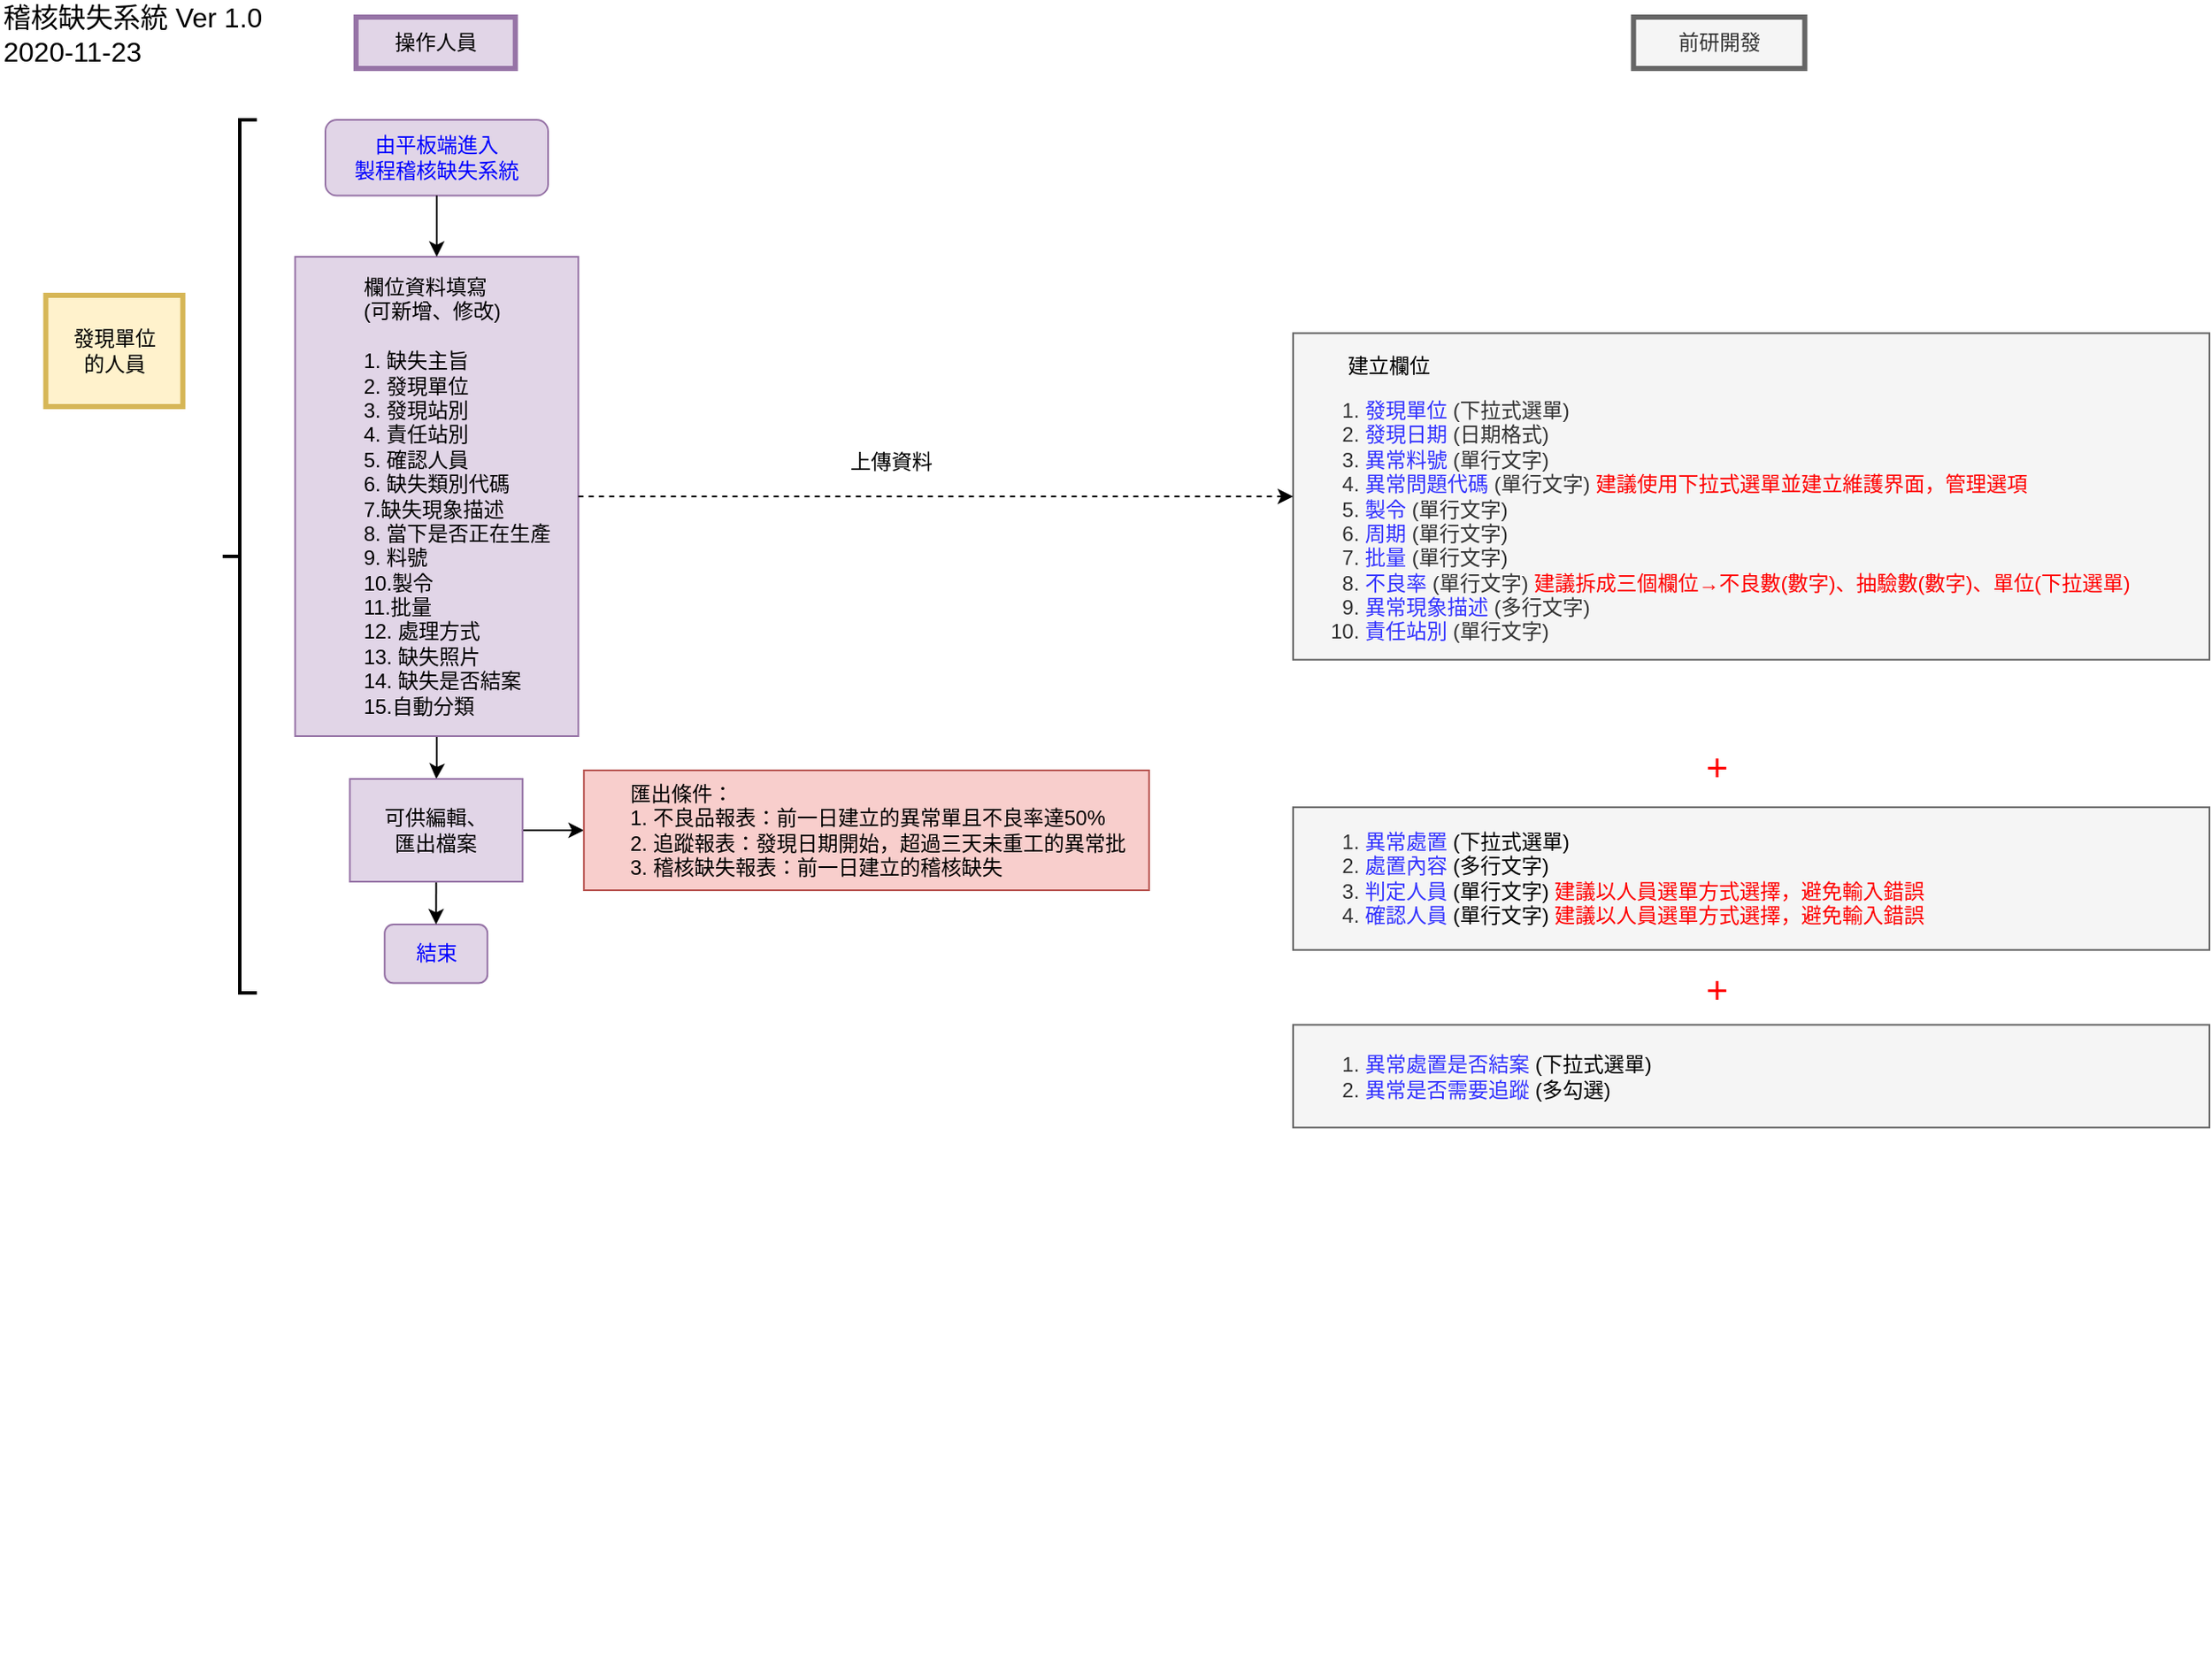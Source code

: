 <mxfile version="13.10.0" type="github"><diagram id="i-t6SUX_k5mnQpyT5lP1" name="Page-1"><mxGraphModel dx="1178" dy="588" grid="1" gridSize="10" guides="1" tooltips="1" connect="1" arrows="1" fold="1" page="1" pageScale="1" pageWidth="827" pageHeight="1169" math="0" shadow="0"><root><mxCell id="0"/><mxCell id="1" parent="0"/><mxCell id="q7pfzRahwFJ0-le26uqx-1" value="前研開發" style="text;html=1;strokeColor=#666666;fillColor=#f5f5f5;align=center;verticalAlign=middle;whiteSpace=wrap;rounded=0;strokeWidth=3;fontColor=#333333;" vertex="1" parent="1"><mxGeometry x="993.75" y="50.0" width="100" height="30" as="geometry"/></mxCell><mxCell id="q7pfzRahwFJ0-le26uqx-2" value="&lt;span lang=&quot;EN-US&quot; style=&quot;font-size: 16px&quot;&gt;&lt;span class=&quot;926482506-07022020&quot; style=&quot;font-size: 16px&quot;&gt;稽核缺失系統&amp;nbsp;&lt;/span&gt;&lt;/span&gt;Ver 1.0&lt;br style=&quot;font-size: 16px&quot;&gt;2020-11-23" style="text;html=1;align=left;verticalAlign=middle;resizable=0;points=[];autosize=1;fontSize=16;" vertex="1" parent="1"><mxGeometry x="40" y="40" width="170" height="40" as="geometry"/></mxCell><mxCell id="q7pfzRahwFJ0-le26uqx-3" value="操作人員" style="rounded=0;whiteSpace=wrap;html=1;align=center;labelBorderColor=none;fillColor=#e1d5e7;strokeColor=#9673a6;strokeWidth=3;" vertex="1" parent="1"><mxGeometry x="247.88" y="50.0" width="93" height="30" as="geometry"/></mxCell><mxCell id="q7pfzRahwFJ0-le26uqx-4" value="上傳資料" style="text;html=1;align=center;verticalAlign=middle;resizable=0;points=[];autosize=1;fontColor=#000000;" vertex="1" parent="1"><mxGeometry x="530" y="300" width="60" height="20" as="geometry"/></mxCell><mxCell id="q7pfzRahwFJ0-le26uqx-5" value="發現單位&lt;br&gt;的人員" style="text;html=1;strokeColor=#d6b656;fillColor=#fff2cc;align=center;verticalAlign=middle;whiteSpace=wrap;rounded=0;strokeWidth=3;" vertex="1" parent="1"><mxGeometry x="66.75" y="212.5" width="80" height="65" as="geometry"/></mxCell><mxCell id="q7pfzRahwFJ0-le26uqx-8" value="&lt;font color=&quot;#0000ff&quot;&gt;由平板端進入&lt;br&gt;製程稽核缺失系統&lt;/font&gt;" style="rounded=1;whiteSpace=wrap;html=1;strokeColor=#9673a6;strokeWidth=1;align=center;fillColor=#e1d5e7;" vertex="1" parent="1"><mxGeometry x="230" y="110" width="130" height="44.26" as="geometry"/></mxCell><mxCell id="q7pfzRahwFJ0-le26uqx-10" value="&lt;div&gt;&lt;span style=&quot;color: rgb(0 , 0 , 0)&quot;&gt;&amp;nbsp; &amp;nbsp; &amp;nbsp; &amp;nbsp;&amp;nbsp;&lt;/span&gt;&lt;/div&gt;&lt;div&gt;&lt;span style=&quot;color: rgb(0 , 0 , 0)&quot;&gt;&amp;nbsp; &amp;nbsp; &amp;nbsp; &amp;nbsp; &amp;nbsp;建立欄位&lt;/span&gt;&lt;font color=&quot;#3333ff&quot;&gt;&lt;br&gt;&lt;/font&gt;&lt;/div&gt;&lt;ol&gt;&lt;li&gt;&lt;font color=&quot;#3333ff&quot;&gt;發現單位&lt;/font&gt;&lt;font color=&quot;#0000ff&quot;&gt; &lt;/font&gt;(下拉式選單)&lt;/li&gt;&lt;li&gt;&lt;font color=&quot;#3333ff&quot;&gt;發現日期&lt;/font&gt; (日期格式)&lt;/li&gt;&lt;li&gt;&lt;font color=&quot;#3333ff&quot;&gt;異常料號&lt;/font&gt; (單行文字)&lt;/li&gt;&lt;li&gt;&lt;font color=&quot;#3333ff&quot;&gt;異常問題代碼&lt;/font&gt; (單行文字) &lt;font color=&quot;#ff0000&quot;&gt;建議使用下拉式選單並建立維護界面，管理選項&lt;/font&gt;&lt;span lang=&quot;EN-US&quot;&gt;&lt;/span&gt;&lt;/li&gt;&lt;li&gt;&lt;font color=&quot;#3333ff&quot;&gt;製令&lt;/font&gt; (單行文字)&lt;/li&gt;&lt;li&gt;&lt;font color=&quot;#3333ff&quot;&gt;周期&lt;/font&gt; (單行文字)&lt;/li&gt;&lt;li&gt;&lt;font color=&quot;#3333ff&quot;&gt;批量&lt;/font&gt; (單行文字)&lt;/li&gt;&lt;li&gt;&lt;font color=&quot;#3333ff&quot;&gt;不良率&lt;/font&gt; (單行文字) &lt;font color=&quot;#ff0000&quot;&gt;建議拆成三個欄位→不良數&lt;span lang=&quot;EN-US&quot;&gt;(&lt;/span&gt;數字&lt;span lang=&quot;EN-US&quot;&gt;)&lt;/span&gt;、抽驗數&lt;span lang=&quot;EN-US&quot;&gt;(&lt;/span&gt;數字&lt;span lang=&quot;EN-US&quot;&gt;)&lt;/span&gt;、單位&lt;span lang=&quot;EN-US&quot;&gt;(&lt;/span&gt;下拉選單&lt;/font&gt;&lt;span lang=&quot;EN-US&quot;&gt;&lt;font color=&quot;#ff0000&quot;&gt;)&lt;/font&gt;&lt;/span&gt;&lt;/li&gt;&lt;li&gt;&lt;font color=&quot;#3333ff&quot;&gt;異常現象描述&lt;/font&gt; (多行文字)&lt;/li&gt;&lt;li&gt;&lt;font color=&quot;#3333ff&quot;&gt;責任站別&lt;/font&gt; (單行文字)&lt;/li&gt;&lt;/ol&gt;" style="rounded=0;whiteSpace=wrap;html=1;strokeColor=#666666;strokeWidth=1;fontSize=12;align=left;fillColor=#f5f5f5;fontColor=#333333;" vertex="1" parent="1"><mxGeometry x="795" y="234.63" width="535" height="190.74" as="geometry"/></mxCell><mxCell id="q7pfzRahwFJ0-le26uqx-51" style="edgeStyle=orthogonalEdgeStyle;rounded=0;orthogonalLoop=1;jettySize=auto;html=1;exitX=0.5;exitY=1;exitDx=0;exitDy=0;" edge="1" parent="1" source="q7pfzRahwFJ0-le26uqx-14" target="q7pfzRahwFJ0-le26uqx-50"><mxGeometry relative="1" as="geometry"/></mxCell><mxCell id="q7pfzRahwFJ0-le26uqx-14" value="&lt;blockquote style=&quot;margin: 0 0 0 40px ; border: none ; padding: 0px&quot;&gt;&lt;div style=&quot;text-align: left&quot;&gt;&lt;span&gt;欄位資料填寫&lt;/span&gt;&lt;/div&gt;&lt;div style=&quot;text-align: left&quot;&gt;&lt;span&gt;(可新增、修改)&lt;/span&gt;&lt;/div&gt;&lt;div style=&quot;text-align: left&quot;&gt;&lt;span&gt;&lt;br&gt;&lt;/span&gt;&lt;/div&gt;&lt;div style=&quot;text-align: left&quot;&gt;&lt;span&gt;1. 缺失主旨&lt;/span&gt;&lt;/div&gt;&lt;div style=&quot;text-align: left&quot;&gt;&lt;span&gt;2. 發現單位&lt;/span&gt;&lt;/div&gt;&lt;div style=&quot;text-align: left&quot;&gt;&lt;span&gt;3. 發現站別&lt;/span&gt;&lt;/div&gt;&lt;div style=&quot;text-align: left&quot;&gt;&lt;span&gt;4. 責任站別&lt;/span&gt;&lt;/div&gt;&lt;div style=&quot;text-align: left&quot;&gt;&lt;span&gt;5. 確認人員&lt;/span&gt;&lt;/div&gt;&lt;div style=&quot;text-align: left&quot;&gt;&lt;span&gt;6. 缺失類別代碼&lt;/span&gt;&lt;/div&gt;&lt;div style=&quot;text-align: left&quot;&gt;&lt;span&gt;7.缺失現象描述&lt;/span&gt;&lt;/div&gt;&lt;div style=&quot;text-align: left&quot;&gt;8. 當下是否正在生產&lt;/div&gt;&lt;div style=&quot;text-align: left&quot;&gt;9. 料號&lt;/div&gt;&lt;div style=&quot;text-align: left&quot;&gt;10.製令&lt;/div&gt;&lt;div style=&quot;text-align: left&quot;&gt;11.批量&lt;/div&gt;&lt;div style=&quot;text-align: left&quot;&gt;12. 處理方式&lt;/div&gt;&lt;div style=&quot;text-align: left&quot;&gt;13. 缺失照片&lt;/div&gt;&lt;div style=&quot;text-align: left&quot;&gt;14. 缺失是否結案&lt;/div&gt;&lt;div style=&quot;text-align: left&quot;&gt;15.自動分類&lt;/div&gt;&lt;/blockquote&gt;" style="rounded=0;whiteSpace=wrap;html=1;align=center;labelBorderColor=none;fillColor=#e1d5e7;strokeColor=#9673a6;spacingLeft=-15;" vertex="1" parent="1"><mxGeometry x="212.31" y="190" width="165.37" height="280" as="geometry"/></mxCell><mxCell id="q7pfzRahwFJ0-le26uqx-16" style="edgeStyle=orthogonalEdgeStyle;rounded=0;orthogonalLoop=1;jettySize=auto;html=1;exitX=0.5;exitY=1;exitDx=0;exitDy=0;entryX=0.5;entryY=0;entryDx=0;entryDy=0;" edge="1" parent="1" source="q7pfzRahwFJ0-le26uqx-8" target="q7pfzRahwFJ0-le26uqx-14"><mxGeometry relative="1" as="geometry"><mxPoint x="294.26" y="194.26" as="sourcePoint"/><mxPoint x="294.25" y="207" as="targetPoint"/></mxGeometry></mxCell><mxCell id="q7pfzRahwFJ0-le26uqx-17" value="" style="strokeWidth=2;html=1;shape=mxgraph.flowchart.annotation_2;align=left;labelPosition=right;pointerEvents=1;" vertex="1" parent="1"><mxGeometry x="170" y="110" width="20" height="510" as="geometry"/></mxCell><mxCell id="q7pfzRahwFJ0-le26uqx-33" style="edgeStyle=orthogonalEdgeStyle;rounded=0;orthogonalLoop=1;jettySize=auto;html=1;exitX=1;exitY=0.5;exitDx=0;exitDy=0;entryX=0;entryY=0.5;entryDx=0;entryDy=0;" edge="1" parent="1" source="q7pfzRahwFJ0-le26uqx-50" target="q7pfzRahwFJ0-le26uqx-35"><mxGeometry relative="1" as="geometry"><mxPoint x="356.76" y="519.005" as="sourcePoint"/><mxPoint x="383.79" y="533.49" as="targetPoint"/></mxGeometry></mxCell><mxCell id="q7pfzRahwFJ0-le26uqx-35" value="&lt;blockquote style=&quot;margin: 0 0 0 40px ; border: none ; padding: 0px&quot;&gt;&lt;div&gt;匯出條件：&lt;/div&gt;&lt;div&gt;&lt;span lang=&quot;EN-US&quot; style=&quot;text-indent: 24pt ; font-family: , sans-serif&quot;&gt;1.&amp;nbsp;&lt;/span&gt;&lt;span style=&quot;text-indent: 24pt ; font-family: , sans-serif&quot;&gt;不良品報表：前一日建立的異常單且不良率達&lt;span lang=&quot;EN-US&quot;&gt;50%&lt;/span&gt;&lt;/span&gt;&lt;/div&gt;&lt;div&gt;&lt;span lang=&quot;EN-US&quot; style=&quot;text-indent: 24pt ; font-family: , sans-serif&quot;&gt;2.&amp;nbsp;&lt;/span&gt;&lt;span style=&quot;text-indent: 24pt ; font-family: , sans-serif&quot;&gt;追蹤報表：發現日期開始，超過三天未重工的異常批&lt;/span&gt;&lt;/div&gt;&lt;div&gt;&lt;span lang=&quot;EN-US&quot; style=&quot;text-indent: 24pt ; font-family: , sans-serif&quot;&gt;3.&amp;nbsp;&lt;/span&gt;&lt;span style=&quot;text-indent: 24pt ; font-family: , sans-serif&quot;&gt;稽核缺失報表：前一日建立的稽核缺失&lt;/span&gt;&lt;/div&gt;&lt;/blockquote&gt;" style="rounded=0;whiteSpace=wrap;html=1;align=left;labelBorderColor=none;fillColor=#f8cecc;strokeColor=#b85450;spacingLeft=-15;" vertex="1" parent="1"><mxGeometry x="380.9" y="490" width="330" height="70" as="geometry"/></mxCell><mxCell id="q7pfzRahwFJ0-le26uqx-36" value="&lt;font color=&quot;#0000ff&quot;&gt;結束&lt;/font&gt;" style="rounded=1;whiteSpace=wrap;html=1;strokeColor=#9673a6;strokeWidth=1;align=center;fillColor=#e1d5e7;" vertex="1" parent="1"><mxGeometry x="264.61" y="580.0" width="60" height="34.26" as="geometry"/></mxCell><mxCell id="q7pfzRahwFJ0-le26uqx-37" style="edgeStyle=orthogonalEdgeStyle;rounded=0;orthogonalLoop=1;jettySize=auto;html=1;exitX=0.5;exitY=1;exitDx=0;exitDy=0;entryX=0.5;entryY=0;entryDx=0;entryDy=0;startArrow=none;startFill=0;endArrow=classic;endFill=1;fontSize=21;" edge="1" parent="1" source="q7pfzRahwFJ0-le26uqx-50" target="q7pfzRahwFJ0-le26uqx-36"><mxGeometry relative="1" as="geometry"><mxPoint x="294.38" y="931.54" as="targetPoint"/><mxPoint x="294.6" y="710.0" as="sourcePoint"/></mxGeometry></mxCell><mxCell id="q7pfzRahwFJ0-le26uqx-38" style="edgeStyle=orthogonalEdgeStyle;rounded=0;orthogonalLoop=1;jettySize=auto;html=1;exitX=1;exitY=0.5;exitDx=0;exitDy=0;dashed=1;startArrow=none;startFill=0;endArrow=classic;endFill=1;fontSize=12;fontColor=#FF0000;entryX=0;entryY=0.5;entryDx=0;entryDy=0;" edge="1" parent="1" source="q7pfzRahwFJ0-le26uqx-14" target="q7pfzRahwFJ0-le26uqx-10"><mxGeometry relative="1" as="geometry"><mxPoint x="607.5" y="280" as="targetPoint"/><mxPoint x="359.26" y="280" as="sourcePoint"/><Array as="points"><mxPoint x="795" y="330"/></Array></mxGeometry></mxCell><mxCell id="q7pfzRahwFJ0-le26uqx-39" value="&lt;ol&gt;&lt;li&gt;&lt;font color=&quot;#3333ff&quot;&gt;異常處置 &lt;/font&gt;&lt;font color=&quot;#000000&quot;&gt;(下拉式選單)&lt;/font&gt;&lt;/li&gt;&lt;li&gt;&lt;font color=&quot;#3333ff&quot;&gt;處置內容 &lt;/font&gt;&lt;font color=&quot;#000000&quot;&gt;(多行文字)&lt;/font&gt;&lt;/li&gt;&lt;li&gt;&lt;font color=&quot;#3333ff&quot;&gt;判定人員 &lt;/font&gt;&lt;font color=&quot;#000000&quot;&gt;(單行文字)&amp;nbsp;&lt;/font&gt;&lt;font color=&quot;#ff0000&quot;&gt;建議以人員選單方式選擇，避免輸入錯誤&lt;/font&gt;&lt;/li&gt;&lt;li&gt;&lt;font color=&quot;#3333ff&quot;&gt;確認人員 &lt;/font&gt;&lt;font color=&quot;#000000&quot;&gt;(單行文字)&amp;nbsp;&lt;/font&gt;&lt;font color=&quot;#ff0000&quot;&gt;建議以人員選單方式選擇，避免輸入錯誤&lt;/font&gt;&lt;/li&gt;&lt;/ol&gt;" style="rounded=0;whiteSpace=wrap;html=1;strokeColor=#666666;strokeWidth=1;fontSize=12;align=left;fillColor=#f5f5f5;fontColor=#333333;" vertex="1" parent="1"><mxGeometry x="795" y="511.54" width="535" height="83.35" as="geometry"/></mxCell><mxCell id="q7pfzRahwFJ0-le26uqx-40" value="&lt;font style=&quot;font-size: 22px&quot;&gt;+&lt;/font&gt;" style="text;html=1;align=center;verticalAlign=middle;resizable=0;points=[];autosize=1;fontSize=12;fontColor=#FF0000;" vertex="1" parent="1"><mxGeometry x="1027" y="479" width="30" height="20" as="geometry"/></mxCell><mxCell id="q7pfzRahwFJ0-le26uqx-42" style="edgeStyle=orthogonalEdgeStyle;rounded=0;orthogonalLoop=1;jettySize=auto;html=1;exitX=0.5;exitY=1;exitDx=0;exitDy=0;" edge="1" parent="1"><mxGeometry relative="1" as="geometry"><mxPoint x="700.15" y="999" as="sourcePoint"/><mxPoint x="700.15" y="999" as="targetPoint"/></mxGeometry></mxCell><mxCell id="q7pfzRahwFJ0-le26uqx-46" value="&lt;ol&gt;&lt;li&gt;&lt;font color=&quot;#3333ff&quot;&gt;異常處置是否結案&amp;nbsp;&lt;/font&gt;&lt;font color=&quot;#000000&quot;&gt;(下拉式選單)&lt;/font&gt;&lt;/li&gt;&lt;li&gt;&lt;font color=&quot;#3333ff&quot;&gt;異常是否需要追蹤 &lt;/font&gt;&lt;font color=&quot;#000000&quot;&gt;(多勾選)&lt;/font&gt;&lt;/li&gt;&lt;/ol&gt;" style="rounded=0;whiteSpace=wrap;html=1;strokeColor=#666666;strokeWidth=1;fontSize=12;align=left;fillColor=#f5f5f5;fontColor=#333333;" vertex="1" parent="1"><mxGeometry x="795" y="638.65" width="535" height="60" as="geometry"/></mxCell><mxCell id="q7pfzRahwFJ0-le26uqx-47" value="&lt;font style=&quot;font-size: 22px&quot;&gt;+&lt;/font&gt;" style="text;html=1;align=center;verticalAlign=middle;resizable=0;points=[];autosize=1;fontSize=12;fontColor=#FF0000;" vertex="1" parent="1"><mxGeometry x="1027" y="608.65" width="30" height="20" as="geometry"/></mxCell><mxCell id="q7pfzRahwFJ0-le26uqx-50" value="可供編輯、&lt;br&gt;匯出檔案" style="rounded=0;whiteSpace=wrap;html=1;align=center;fillColor=#e1d5e7;strokeColor=#9673a6;" vertex="1" parent="1"><mxGeometry x="244.25" y="495" width="100.9" height="60" as="geometry"/></mxCell></root></mxGraphModel></diagram></mxfile>